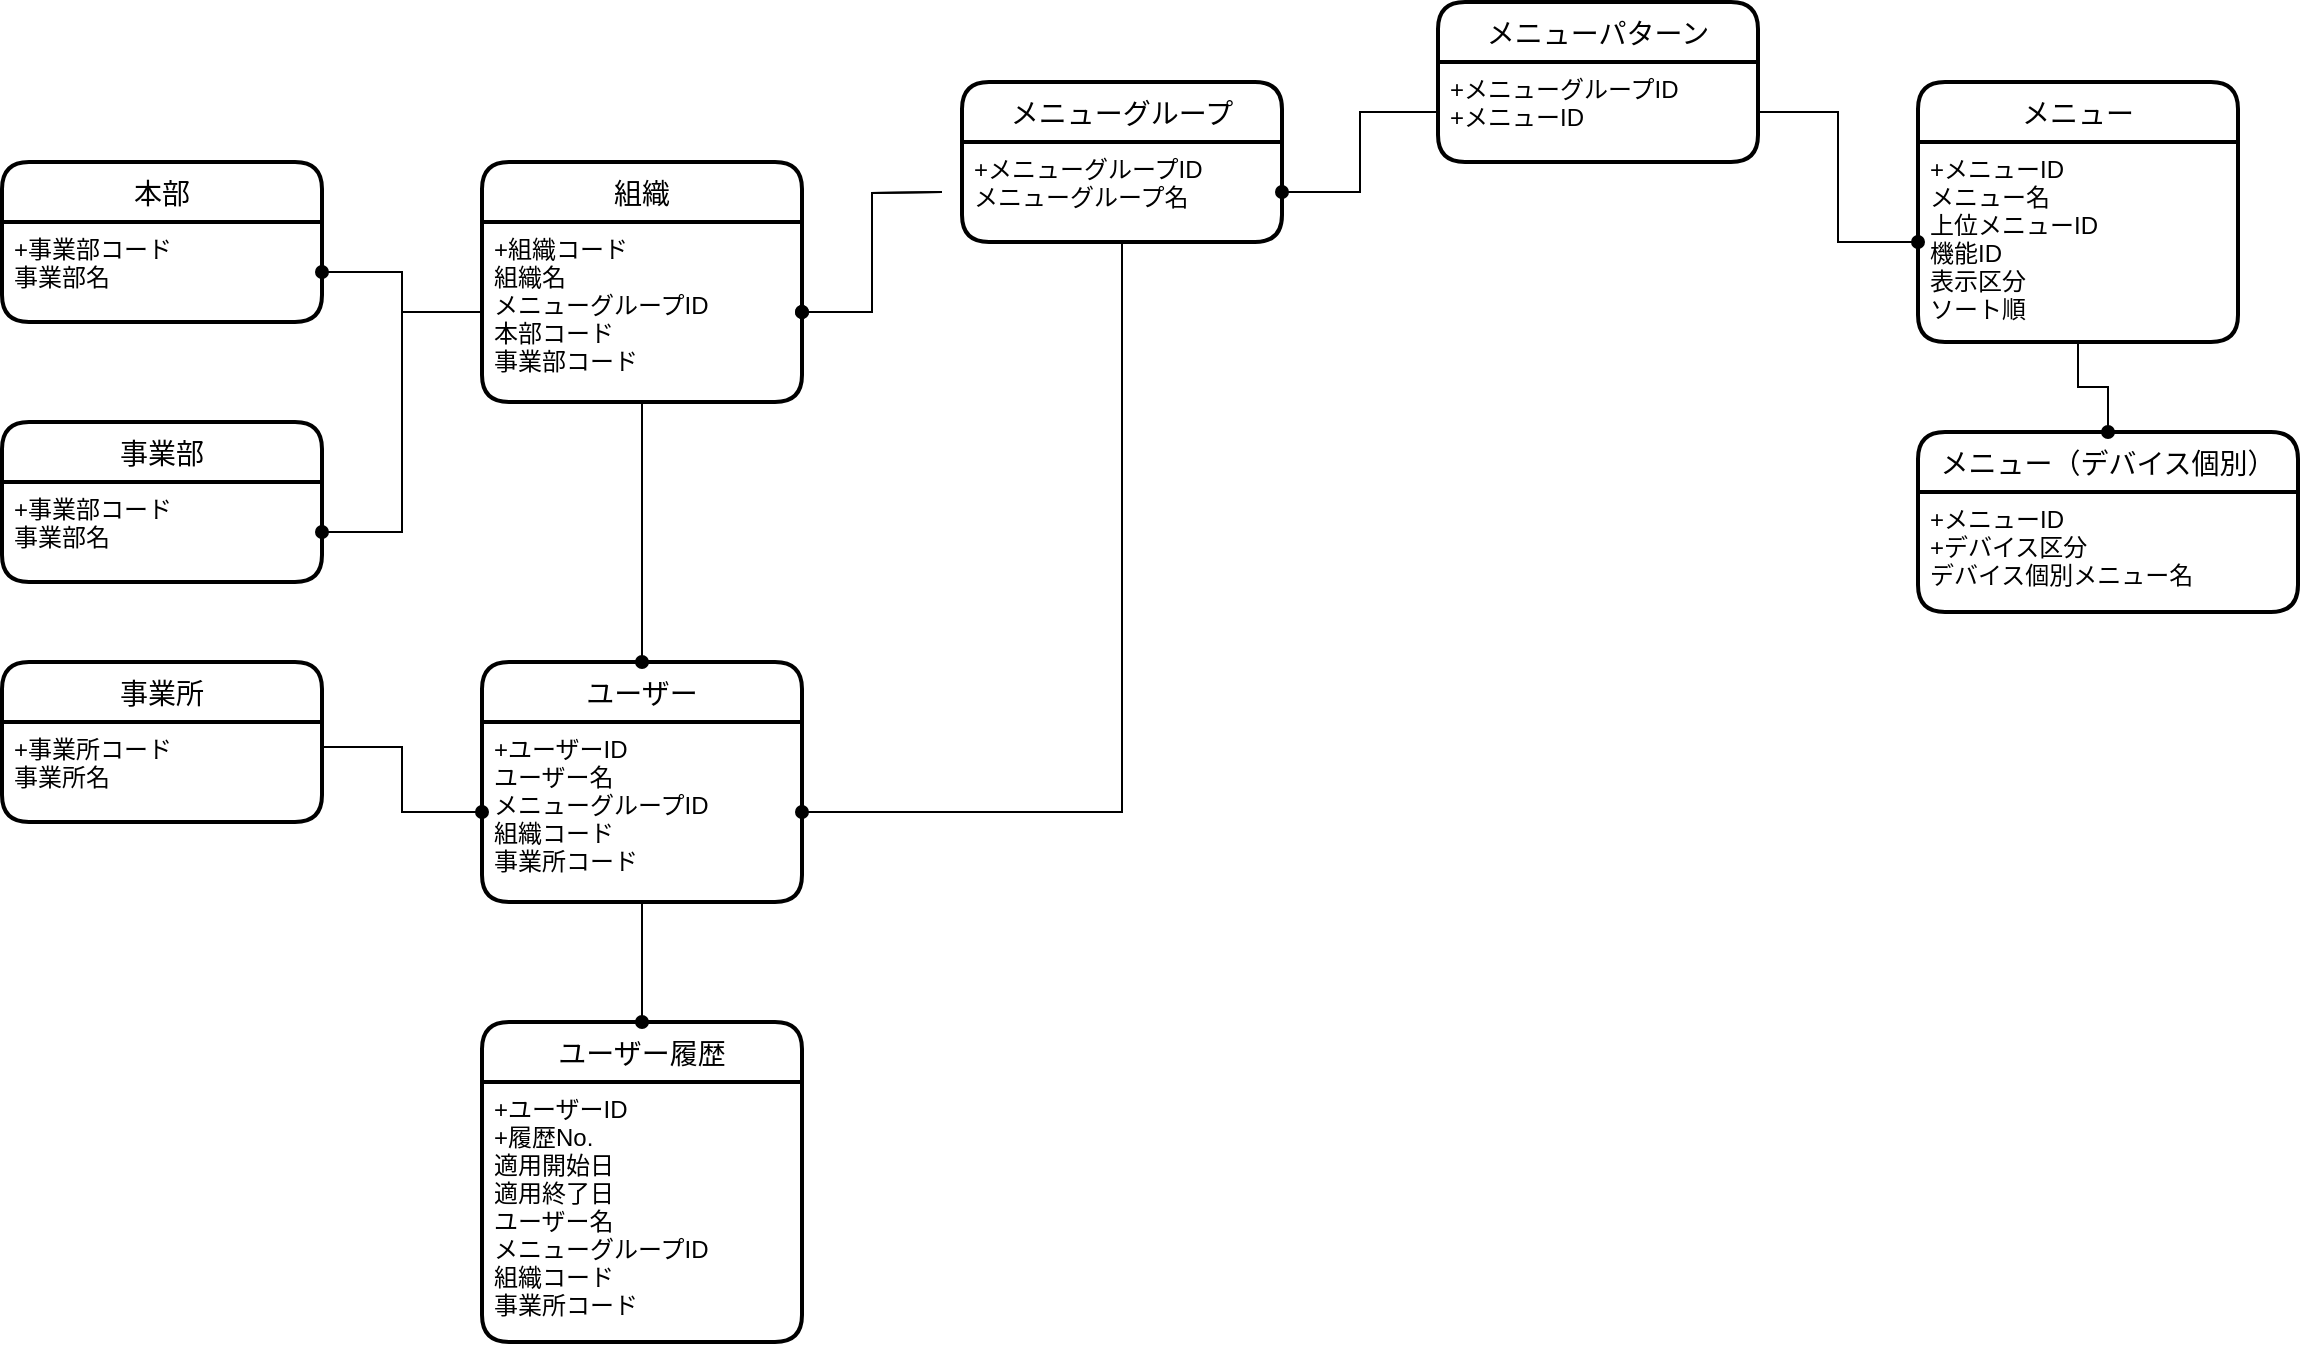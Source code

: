 <mxfile version="20.2.3" type="device" pages="2"><diagram name="案①" id="rTna6aVJ-NnH6U2KI-YC"><mxGraphModel dx="1022" dy="549" grid="1" gridSize="10" guides="1" tooltips="1" connect="1" arrows="1" fold="1" page="1" pageScale="1" pageWidth="1100" pageHeight="850" background="none" math="0" shadow="0"><root><mxCell id="yI4f0__wafmLisQauvjE-0"/><mxCell id="yI4f0__wafmLisQauvjE-1" parent="yI4f0__wafmLisQauvjE-0"/><mxCell id="yI4f0__wafmLisQauvjE-2" value="ユーザー履歴" style="swimlane;childLayout=stackLayout;horizontal=1;startSize=30;horizontalStack=0;rounded=1;fontSize=14;fontStyle=0;strokeWidth=2;resizeParent=0;resizeLast=1;shadow=0;dashed=0;align=center;gradientColor=none;" parent="yI4f0__wafmLisQauvjE-1" vertex="1"><mxGeometry x="280" y="630" width="160" height="160" as="geometry"><mxRectangle x="20" y="120" width="80" height="30" as="alternateBounds"/></mxGeometry></mxCell><mxCell id="yI4f0__wafmLisQauvjE-3" value="+ユーザーID&#10;+履歴No.&#10;適用開始日&#10;適用終了日&#10;ユーザー名&#10;メニューグループID&#10;組織コード&#10;事業所コード&#10;" style="align=left;strokeColor=none;fillColor=none;spacingLeft=4;fontSize=12;verticalAlign=top;resizable=0;rotatable=0;part=1;rounded=0;" parent="yI4f0__wafmLisQauvjE-2" vertex="1"><mxGeometry y="30" width="160" height="130" as="geometry"/></mxCell><mxCell id="yI4f0__wafmLisQauvjE-4" value="ユーザー" style="swimlane;childLayout=stackLayout;horizontal=1;startSize=30;horizontalStack=0;rounded=1;fontSize=14;fontStyle=0;strokeWidth=2;resizeParent=0;resizeLast=1;shadow=0;dashed=0;align=center;gradientColor=none;" parent="yI4f0__wafmLisQauvjE-1" vertex="1"><mxGeometry x="280" y="450" width="160" height="120" as="geometry"><mxRectangle x="20" y="120" width="80" height="30" as="alternateBounds"/></mxGeometry></mxCell><mxCell id="yI4f0__wafmLisQauvjE-5" value="+ユーザーID&#10;ユーザー名&#10;メニューグループID&#10;組織コード&#10;事業所コード" style="align=left;strokeColor=none;fillColor=none;spacingLeft=4;fontSize=12;verticalAlign=top;resizable=0;rotatable=0;part=1;rounded=0;" parent="yI4f0__wafmLisQauvjE-4" vertex="1"><mxGeometry y="30" width="160" height="90" as="geometry"/></mxCell><mxCell id="yI4f0__wafmLisQauvjE-6" value="組織" style="swimlane;childLayout=stackLayout;horizontal=1;startSize=30;horizontalStack=0;rounded=1;fontSize=14;fontStyle=0;strokeWidth=2;resizeParent=0;resizeLast=1;shadow=0;dashed=0;align=center;gradientColor=none;" parent="yI4f0__wafmLisQauvjE-1" vertex="1"><mxGeometry x="280" y="200" width="160" height="120" as="geometry"><mxRectangle x="20" y="120" width="80" height="30" as="alternateBounds"/></mxGeometry></mxCell><mxCell id="yI4f0__wafmLisQauvjE-7" value="+組織コード&#10;組織名&#10;メニューグループID&#10;本部コード&#10;事業部コード&#10;" style="align=left;strokeColor=none;fillColor=none;spacingLeft=4;fontSize=12;verticalAlign=top;resizable=0;rotatable=0;part=1;rounded=0;" parent="yI4f0__wafmLisQauvjE-6" vertex="1"><mxGeometry y="30" width="160" height="90" as="geometry"/></mxCell><mxCell id="yI4f0__wafmLisQauvjE-8" value="メニュー" style="swimlane;childLayout=stackLayout;horizontal=1;startSize=30;horizontalStack=0;rounded=1;fontSize=14;fontStyle=0;strokeWidth=2;resizeParent=0;resizeLast=1;shadow=0;dashed=0;align=center;gradientColor=none;" parent="yI4f0__wafmLisQauvjE-1" vertex="1"><mxGeometry x="998" y="160" width="160" height="130" as="geometry"><mxRectangle x="20" y="120" width="80" height="30" as="alternateBounds"/></mxGeometry></mxCell><mxCell id="yI4f0__wafmLisQauvjE-9" value="+メニューID&#10;メニュー名&#10;上位メニューID&#10;機能ID&#10;表示区分&#10;ソート順" style="align=left;strokeColor=none;fillColor=none;spacingLeft=4;fontSize=12;verticalAlign=top;resizable=0;rotatable=0;part=1;rounded=0;" parent="yI4f0__wafmLisQauvjE-8" vertex="1"><mxGeometry y="30" width="160" height="100" as="geometry"/></mxCell><mxCell id="yI4f0__wafmLisQauvjE-10" value="メニューグループ" style="swimlane;childLayout=stackLayout;horizontal=1;startSize=30;horizontalStack=0;rounded=1;fontSize=14;fontStyle=0;strokeWidth=2;resizeParent=0;resizeLast=1;shadow=0;dashed=0;align=center;noLabel=0;gradientColor=none;" parent="yI4f0__wafmLisQauvjE-1" vertex="1"><mxGeometry x="520" y="160" width="160" height="80" as="geometry"><mxRectangle x="20" y="120" width="80" height="30" as="alternateBounds"/></mxGeometry></mxCell><mxCell id="yI4f0__wafmLisQauvjE-11" value="+メニューグループID&#10;メニューグループ名" style="align=left;strokeColor=none;fillColor=none;spacingLeft=4;fontSize=12;verticalAlign=top;resizable=0;rotatable=0;part=1;rounded=0;" parent="yI4f0__wafmLisQauvjE-10" vertex="1"><mxGeometry y="30" width="160" height="50" as="geometry"/></mxCell><mxCell id="yI4f0__wafmLisQauvjE-12" style="edgeStyle=orthogonalEdgeStyle;rounded=0;orthogonalLoop=1;jettySize=auto;html=1;endArrow=oval;endFill=1;entryX=0;entryY=0.5;entryDx=0;entryDy=0;exitX=1;exitY=0.5;exitDx=0;exitDy=0;" parent="yI4f0__wafmLisQauvjE-1" source="yI4f0__wafmLisQauvjE-28" target="yI4f0__wafmLisQauvjE-9" edge="1"><mxGeometry relative="1" as="geometry"><mxPoint x="898" y="210" as="sourcePoint"/><mxPoint x="838" y="235" as="targetPoint"/></mxGeometry></mxCell><mxCell id="yI4f0__wafmLisQauvjE-13" style="edgeStyle=orthogonalEdgeStyle;rounded=0;orthogonalLoop=1;jettySize=auto;html=1;exitX=0.5;exitY=0;exitDx=0;exitDy=0;entryX=0.5;entryY=1;entryDx=0;entryDy=0;startArrow=oval;startFill=1;endArrow=none;endFill=0;" parent="yI4f0__wafmLisQauvjE-1" source="yI4f0__wafmLisQauvjE-4" target="yI4f0__wafmLisQauvjE-7" edge="1"><mxGeometry relative="1" as="geometry"/></mxCell><mxCell id="yI4f0__wafmLisQauvjE-14" style="edgeStyle=orthogonalEdgeStyle;rounded=0;orthogonalLoop=1;jettySize=auto;html=1;exitX=0.5;exitY=1;exitDx=0;exitDy=0;entryX=1;entryY=0.5;entryDx=0;entryDy=0;endArrow=oval;endFill=1;" parent="yI4f0__wafmLisQauvjE-1" source="yI4f0__wafmLisQauvjE-11" target="yI4f0__wafmLisQauvjE-5" edge="1"><mxGeometry relative="1" as="geometry"/></mxCell><mxCell id="yI4f0__wafmLisQauvjE-15" value="本部" style="swimlane;childLayout=stackLayout;horizontal=1;startSize=30;horizontalStack=0;rounded=1;fontSize=14;fontStyle=0;strokeWidth=2;resizeParent=0;resizeLast=1;shadow=0;dashed=0;align=center;gradientColor=none;" parent="yI4f0__wafmLisQauvjE-1" vertex="1"><mxGeometry x="40" y="200" width="160" height="80" as="geometry"><mxRectangle x="20" y="120" width="80" height="30" as="alternateBounds"/></mxGeometry></mxCell><mxCell id="yI4f0__wafmLisQauvjE-16" value="+事業部コード&#10;事業部名&#10;" style="align=left;strokeColor=none;fillColor=none;spacingLeft=4;fontSize=12;verticalAlign=top;resizable=0;rotatable=0;part=1;rounded=0;" parent="yI4f0__wafmLisQauvjE-15" vertex="1"><mxGeometry y="30" width="160" height="50" as="geometry"/></mxCell><mxCell id="yI4f0__wafmLisQauvjE-17" style="edgeStyle=orthogonalEdgeStyle;rounded=0;orthogonalLoop=1;jettySize=auto;html=1;endArrow=oval;endFill=1;exitX=0;exitY=0.5;exitDx=0;exitDy=0;entryX=1;entryY=0.5;entryDx=0;entryDy=0;" parent="yI4f0__wafmLisQauvjE-1" target="yI4f0__wafmLisQauvjE-7" edge="1"><mxGeometry relative="1" as="geometry"><mxPoint x="510" y="215" as="sourcePoint"/><mxPoint x="300" y="140" as="targetPoint"/></mxGeometry></mxCell><mxCell id="yI4f0__wafmLisQauvjE-18" value="事業部" style="swimlane;childLayout=stackLayout;horizontal=1;startSize=30;horizontalStack=0;rounded=1;fontSize=14;fontStyle=0;strokeWidth=2;resizeParent=0;resizeLast=1;shadow=0;dashed=0;align=center;gradientColor=none;" parent="yI4f0__wafmLisQauvjE-1" vertex="1"><mxGeometry x="40" y="330" width="160" height="80" as="geometry"><mxRectangle x="20" y="120" width="80" height="30" as="alternateBounds"/></mxGeometry></mxCell><mxCell id="yI4f0__wafmLisQauvjE-19" value="+事業部コード&#10;事業部名" style="align=left;strokeColor=none;fillColor=none;spacingLeft=4;fontSize=12;verticalAlign=top;resizable=0;rotatable=0;part=1;rounded=0;" parent="yI4f0__wafmLisQauvjE-18" vertex="1"><mxGeometry y="30" width="160" height="50" as="geometry"/></mxCell><mxCell id="yI4f0__wafmLisQauvjE-20" style="edgeStyle=orthogonalEdgeStyle;rounded=0;orthogonalLoop=1;jettySize=auto;html=1;endArrow=oval;endFill=1;exitX=0;exitY=0.5;exitDx=0;exitDy=0;entryX=1;entryY=0.5;entryDx=0;entryDy=0;" parent="yI4f0__wafmLisQauvjE-1" target="yI4f0__wafmLisQauvjE-7" edge="1"><mxGeometry relative="1" as="geometry"><mxPoint x="510" y="215" as="sourcePoint"/><mxPoint x="400" y="160" as="targetPoint"/></mxGeometry></mxCell><mxCell id="yI4f0__wafmLisQauvjE-21" value="事業所" style="swimlane;childLayout=stackLayout;horizontal=1;startSize=30;horizontalStack=0;rounded=1;fontSize=14;fontStyle=0;strokeWidth=2;resizeParent=0;resizeLast=1;shadow=0;dashed=0;align=center;gradientColor=none;" parent="yI4f0__wafmLisQauvjE-1" vertex="1"><mxGeometry x="40" y="450" width="160" height="80" as="geometry"><mxRectangle x="20" y="120" width="80" height="30" as="alternateBounds"/></mxGeometry></mxCell><mxCell id="yI4f0__wafmLisQauvjE-22" value="+事業所コード&#10;事業所名" style="align=left;strokeColor=none;fillColor=none;spacingLeft=4;fontSize=12;verticalAlign=top;resizable=0;rotatable=0;part=1;rounded=0;" parent="yI4f0__wafmLisQauvjE-21" vertex="1"><mxGeometry y="30" width="160" height="50" as="geometry"/></mxCell><mxCell id="yI4f0__wafmLisQauvjE-23" style="edgeStyle=orthogonalEdgeStyle;rounded=0;orthogonalLoop=1;jettySize=auto;html=1;entryX=1;entryY=0.25;entryDx=0;entryDy=0;startArrow=oval;startFill=1;endArrow=none;endFill=0;exitX=0;exitY=0.5;exitDx=0;exitDy=0;" parent="yI4f0__wafmLisQauvjE-1" source="yI4f0__wafmLisQauvjE-5" target="yI4f0__wafmLisQauvjE-22" edge="1"><mxGeometry relative="1" as="geometry"><mxPoint x="200" y="560" as="sourcePoint"/></mxGeometry></mxCell><mxCell id="yI4f0__wafmLisQauvjE-24" style="edgeStyle=orthogonalEdgeStyle;rounded=0;orthogonalLoop=1;jettySize=auto;html=1;startArrow=oval;startFill=1;endArrow=none;endFill=0;entryX=0;entryY=0.5;entryDx=0;entryDy=0;exitX=1;exitY=0.5;exitDx=0;exitDy=0;" parent="yI4f0__wafmLisQauvjE-1" source="yI4f0__wafmLisQauvjE-19" target="yI4f0__wafmLisQauvjE-7" edge="1"><mxGeometry relative="1" as="geometry"><mxPoint x="310" y="460" as="sourcePoint"/><mxPoint x="340" y="515" as="targetPoint"/></mxGeometry></mxCell><mxCell id="yI4f0__wafmLisQauvjE-25" style="edgeStyle=orthogonalEdgeStyle;rounded=0;orthogonalLoop=1;jettySize=auto;html=1;exitX=1;exitY=0.5;exitDx=0;exitDy=0;startArrow=oval;startFill=1;endArrow=none;endFill=0;entryX=0;entryY=0.5;entryDx=0;entryDy=0;" parent="yI4f0__wafmLisQauvjE-1" source="yI4f0__wafmLisQauvjE-16" target="yI4f0__wafmLisQauvjE-7" edge="1"><mxGeometry relative="1" as="geometry"><mxPoint x="130" y="420" as="sourcePoint"/><mxPoint x="510" y="365" as="targetPoint"/></mxGeometry></mxCell><mxCell id="yI4f0__wafmLisQauvjE-26" style="edgeStyle=orthogonalEdgeStyle;rounded=0;orthogonalLoop=1;jettySize=auto;html=1;exitX=0.5;exitY=0;exitDx=0;exitDy=0;entryX=0.5;entryY=1;entryDx=0;entryDy=0;startArrow=oval;startFill=1;endArrow=none;endFill=0;" parent="yI4f0__wafmLisQauvjE-1" source="yI4f0__wafmLisQauvjE-2" target="yI4f0__wafmLisQauvjE-5" edge="1"><mxGeometry relative="1" as="geometry"/></mxCell><mxCell id="yI4f0__wafmLisQauvjE-27" value="メニューパターン" style="swimlane;childLayout=stackLayout;horizontal=1;startSize=30;horizontalStack=0;rounded=1;fontSize=14;fontStyle=0;strokeWidth=2;resizeParent=0;resizeLast=1;shadow=0;dashed=0;align=center;noLabel=0;gradientColor=none;" parent="yI4f0__wafmLisQauvjE-1" vertex="1"><mxGeometry x="758" y="120" width="160" height="80" as="geometry"><mxRectangle x="20" y="120" width="80" height="30" as="alternateBounds"/></mxGeometry></mxCell><mxCell id="yI4f0__wafmLisQauvjE-28" value="+メニューグループID&#10;+メニューID" style="align=left;strokeColor=none;fillColor=none;spacingLeft=4;fontSize=12;verticalAlign=top;resizable=0;rotatable=0;part=1;rounded=0;" parent="yI4f0__wafmLisQauvjE-27" vertex="1"><mxGeometry y="30" width="160" height="50" as="geometry"/></mxCell><mxCell id="yI4f0__wafmLisQauvjE-29" style="edgeStyle=orthogonalEdgeStyle;rounded=0;orthogonalLoop=1;jettySize=auto;html=1;endArrow=none;endFill=0;entryX=0;entryY=0.5;entryDx=0;entryDy=0;exitX=1;exitY=0.5;exitDx=0;exitDy=0;startArrow=oval;startFill=1;" parent="yI4f0__wafmLisQauvjE-1" source="yI4f0__wafmLisQauvjE-11" target="yI4f0__wafmLisQauvjE-28" edge="1"><mxGeometry relative="1" as="geometry"><mxPoint x="798" y="360" as="sourcePoint"/><mxPoint x="878" y="390" as="targetPoint"/></mxGeometry></mxCell><mxCell id="2HIwvJiJuc8wDaGfFtsE-0" value="メニュー（デバイス個別）" style="swimlane;childLayout=stackLayout;horizontal=1;startSize=30;horizontalStack=0;rounded=1;fontSize=14;fontStyle=0;strokeWidth=2;resizeParent=0;resizeLast=1;shadow=0;dashed=0;align=center;gradientColor=none;" parent="yI4f0__wafmLisQauvjE-1" vertex="1"><mxGeometry x="998" y="335" width="190" height="90" as="geometry"><mxRectangle x="20" y="120" width="80" height="30" as="alternateBounds"/></mxGeometry></mxCell><mxCell id="2HIwvJiJuc8wDaGfFtsE-1" value="+メニューID&#10;+デバイス区分&#10;デバイス個別メニュー名" style="align=left;strokeColor=none;fillColor=none;spacingLeft=4;fontSize=12;verticalAlign=top;resizable=0;rotatable=0;part=1;rounded=0;" parent="2HIwvJiJuc8wDaGfFtsE-0" vertex="1"><mxGeometry y="30" width="190" height="60" as="geometry"/></mxCell><mxCell id="2HIwvJiJuc8wDaGfFtsE-2" style="edgeStyle=orthogonalEdgeStyle;rounded=0;orthogonalLoop=1;jettySize=auto;html=1;exitX=0.5;exitY=1;exitDx=0;exitDy=0;entryX=0.5;entryY=0;entryDx=0;entryDy=0;startArrow=none;startFill=0;endArrow=oval;endFill=1;" parent="yI4f0__wafmLisQauvjE-1" source="yI4f0__wafmLisQauvjE-9" target="2HIwvJiJuc8wDaGfFtsE-0" edge="1"><mxGeometry relative="1" as="geometry"/></mxCell></root></mxGraphModel></diagram><diagram name="案②" id="IJj7DzQD_XlEoQiDsWMD"><mxGraphModel dx="1459" dy="784" grid="1" gridSize="10" guides="1" tooltips="1" connect="1" arrows="1" fold="1" page="1" pageScale="1" pageWidth="1100" pageHeight="850" background="none" math="0" shadow="0"><root><mxCell id="lCszixpd0UBQlBEUDDqb-0"/><mxCell id="lCszixpd0UBQlBEUDDqb-1" parent="lCszixpd0UBQlBEUDDqb-0"/><mxCell id="lCszixpd0UBQlBEUDDqb-2" value="ユーザー履歴" style="swimlane;childLayout=stackLayout;horizontal=1;startSize=30;horizontalStack=0;rounded=1;fontSize=14;fontStyle=0;strokeWidth=2;resizeParent=0;resizeLast=1;shadow=0;dashed=0;align=center;gradientColor=none;" vertex="1" parent="lCszixpd0UBQlBEUDDqb-1"><mxGeometry x="280" y="600" width="160" height="140" as="geometry"><mxRectangle x="20" y="120" width="80" height="30" as="alternateBounds"/></mxGeometry></mxCell><mxCell id="lCszixpd0UBQlBEUDDqb-3" value="+ユーザーID&#10;+履歴No.&#10;適用開始日&#10;適用終了日&#10;ユーザー名&#10;組織コード&#10;事業所コード&#10;" style="align=left;strokeColor=none;fillColor=none;spacingLeft=4;fontSize=12;verticalAlign=top;resizable=0;rotatable=0;part=1;rounded=0;" vertex="1" parent="lCszixpd0UBQlBEUDDqb-2"><mxGeometry y="30" width="160" height="110" as="geometry"/></mxCell><mxCell id="lCszixpd0UBQlBEUDDqb-4" value="ユーザー" style="swimlane;childLayout=stackLayout;horizontal=1;startSize=30;horizontalStack=0;rounded=1;fontSize=14;fontStyle=0;strokeWidth=2;resizeParent=0;resizeLast=1;shadow=0;dashed=0;align=center;gradientColor=none;" vertex="1" parent="lCszixpd0UBQlBEUDDqb-1"><mxGeometry x="280" y="450" width="160" height="100" as="geometry"><mxRectangle x="20" y="120" width="80" height="30" as="alternateBounds"/></mxGeometry></mxCell><mxCell id="lCszixpd0UBQlBEUDDqb-5" value="+ユーザーID&#10;ユーザー名&#10;組織コード&#10;事業所コード" style="align=left;strokeColor=none;fillColor=none;spacingLeft=4;fontSize=12;verticalAlign=top;resizable=0;rotatable=0;part=1;rounded=0;" vertex="1" parent="lCszixpd0UBQlBEUDDqb-4"><mxGeometry y="30" width="160" height="70" as="geometry"/></mxCell><mxCell id="lCszixpd0UBQlBEUDDqb-6" value="組織" style="swimlane;childLayout=stackLayout;horizontal=1;startSize=30;horizontalStack=0;rounded=1;fontSize=14;fontStyle=0;strokeWidth=2;resizeParent=0;resizeLast=1;shadow=0;dashed=0;align=center;gradientColor=none;" vertex="1" parent="lCszixpd0UBQlBEUDDqb-1"><mxGeometry x="280" y="200" width="160" height="100" as="geometry"><mxRectangle x="20" y="120" width="80" height="30" as="alternateBounds"/></mxGeometry></mxCell><mxCell id="lCszixpd0UBQlBEUDDqb-7" value="+組織コード&#10;組織名&#10;本部コード&#10;事業部コード&#10;" style="align=left;strokeColor=none;fillColor=none;spacingLeft=4;fontSize=12;verticalAlign=top;resizable=0;rotatable=0;part=1;rounded=0;" vertex="1" parent="lCszixpd0UBQlBEUDDqb-6"><mxGeometry y="30" width="160" height="70" as="geometry"/></mxCell><mxCell id="lCszixpd0UBQlBEUDDqb-8" value="メニュー" style="swimlane;childLayout=stackLayout;horizontal=1;startSize=30;horizontalStack=0;rounded=1;fontSize=14;fontStyle=0;strokeWidth=2;resizeParent=0;resizeLast=1;shadow=0;dashed=0;align=center;gradientColor=none;" vertex="1" parent="lCszixpd0UBQlBEUDDqb-1"><mxGeometry x="998" y="160" width="160" height="130" as="geometry"><mxRectangle x="20" y="120" width="80" height="30" as="alternateBounds"/></mxGeometry></mxCell><mxCell id="lCszixpd0UBQlBEUDDqb-9" value="+メニューID&#10;メニュー名&#10;上位メニューID&#10;機能ID&#10;表示区分&#10;ソート順" style="align=left;strokeColor=none;fillColor=none;spacingLeft=4;fontSize=12;verticalAlign=top;resizable=0;rotatable=0;part=1;rounded=0;" vertex="1" parent="lCszixpd0UBQlBEUDDqb-8"><mxGeometry y="30" width="160" height="100" as="geometry"/></mxCell><mxCell id="lCszixpd0UBQlBEUDDqb-10" value="メニューグループ" style="swimlane;childLayout=stackLayout;horizontal=1;startSize=30;horizontalStack=0;rounded=1;fontSize=14;fontStyle=0;strokeWidth=2;resizeParent=0;resizeLast=1;shadow=0;dashed=0;align=center;noLabel=0;gradientColor=none;" vertex="1" parent="lCszixpd0UBQlBEUDDqb-1"><mxGeometry x="520" y="160" width="160" height="110" as="geometry"><mxRectangle x="20" y="120" width="80" height="30" as="alternateBounds"/></mxGeometry></mxCell><mxCell id="lCszixpd0UBQlBEUDDqb-11" value="+メニューグループID&#10;メニューグループ名&#10;本部コード&#10;事業部コード&#10;ユーザーID" style="align=left;strokeColor=none;fillColor=none;spacingLeft=4;fontSize=12;verticalAlign=top;resizable=0;rotatable=0;part=1;rounded=0;" vertex="1" parent="lCszixpd0UBQlBEUDDqb-10"><mxGeometry y="30" width="160" height="80" as="geometry"/></mxCell><mxCell id="lCszixpd0UBQlBEUDDqb-12" style="edgeStyle=orthogonalEdgeStyle;rounded=0;orthogonalLoop=1;jettySize=auto;html=1;endArrow=oval;endFill=1;entryX=0;entryY=0.5;entryDx=0;entryDy=0;exitX=1;exitY=0.5;exitDx=0;exitDy=0;" edge="1" parent="lCszixpd0UBQlBEUDDqb-1" source="lCszixpd0UBQlBEUDDqb-28" target="lCszixpd0UBQlBEUDDqb-9"><mxGeometry relative="1" as="geometry"><mxPoint x="898" y="210" as="sourcePoint"/><mxPoint x="838" y="235" as="targetPoint"/></mxGeometry></mxCell><mxCell id="lCszixpd0UBQlBEUDDqb-13" style="edgeStyle=orthogonalEdgeStyle;rounded=0;orthogonalLoop=1;jettySize=auto;html=1;exitX=0.5;exitY=0;exitDx=0;exitDy=0;entryX=0.5;entryY=1;entryDx=0;entryDy=0;startArrow=oval;startFill=1;endArrow=none;endFill=0;" edge="1" parent="lCszixpd0UBQlBEUDDqb-1" source="lCszixpd0UBQlBEUDDqb-4" target="lCszixpd0UBQlBEUDDqb-7"><mxGeometry relative="1" as="geometry"/></mxCell><mxCell id="lCszixpd0UBQlBEUDDqb-14" style="edgeStyle=orthogonalEdgeStyle;rounded=0;orthogonalLoop=1;jettySize=auto;html=1;exitX=0.5;exitY=1;exitDx=0;exitDy=0;entryX=1;entryY=0.5;entryDx=0;entryDy=0;endArrow=oval;endFill=1;" edge="1" parent="lCszixpd0UBQlBEUDDqb-1" source="lCszixpd0UBQlBEUDDqb-11" target="lCszixpd0UBQlBEUDDqb-5"><mxGeometry relative="1" as="geometry"/></mxCell><mxCell id="lCszixpd0UBQlBEUDDqb-15" value="本部" style="swimlane;childLayout=stackLayout;horizontal=1;startSize=30;horizontalStack=0;rounded=1;fontSize=14;fontStyle=0;strokeWidth=2;resizeParent=0;resizeLast=1;shadow=0;dashed=0;align=center;gradientColor=none;" vertex="1" parent="lCszixpd0UBQlBEUDDqb-1"><mxGeometry x="40" y="200" width="160" height="80" as="geometry"><mxRectangle x="20" y="120" width="80" height="30" as="alternateBounds"/></mxGeometry></mxCell><mxCell id="lCszixpd0UBQlBEUDDqb-16" value="+事業部コード&#10;事業部名&#10;" style="align=left;strokeColor=none;fillColor=none;spacingLeft=4;fontSize=12;verticalAlign=top;resizable=0;rotatable=0;part=1;rounded=0;" vertex="1" parent="lCszixpd0UBQlBEUDDqb-15"><mxGeometry y="30" width="160" height="50" as="geometry"/></mxCell><mxCell id="lCszixpd0UBQlBEUDDqb-17" style="edgeStyle=orthogonalEdgeStyle;rounded=0;orthogonalLoop=1;jettySize=auto;html=1;endArrow=oval;endFill=1;exitX=0;exitY=0.5;exitDx=0;exitDy=0;entryX=1;entryY=0.5;entryDx=0;entryDy=0;" edge="1" parent="lCszixpd0UBQlBEUDDqb-1" target="lCszixpd0UBQlBEUDDqb-7"><mxGeometry relative="1" as="geometry"><mxPoint x="510" y="230" as="sourcePoint"/><mxPoint x="300" y="140" as="targetPoint"/></mxGeometry></mxCell><mxCell id="lCszixpd0UBQlBEUDDqb-18" value="事業部" style="swimlane;childLayout=stackLayout;horizontal=1;startSize=30;horizontalStack=0;rounded=1;fontSize=14;fontStyle=0;strokeWidth=2;resizeParent=0;resizeLast=1;shadow=0;dashed=0;align=center;gradientColor=none;" vertex="1" parent="lCszixpd0UBQlBEUDDqb-1"><mxGeometry x="40" y="330" width="160" height="80" as="geometry"><mxRectangle x="20" y="120" width="80" height="30" as="alternateBounds"/></mxGeometry></mxCell><mxCell id="lCszixpd0UBQlBEUDDqb-19" value="+事業部コード&#10;事業部名" style="align=left;strokeColor=none;fillColor=none;spacingLeft=4;fontSize=12;verticalAlign=top;resizable=0;rotatable=0;part=1;rounded=0;" vertex="1" parent="lCszixpd0UBQlBEUDDqb-18"><mxGeometry y="30" width="160" height="50" as="geometry"/></mxCell><mxCell id="lCszixpd0UBQlBEUDDqb-20" style="edgeStyle=orthogonalEdgeStyle;rounded=0;orthogonalLoop=1;jettySize=auto;html=1;endArrow=oval;endFill=1;exitX=0;exitY=0.5;exitDx=0;exitDy=0;entryX=1;entryY=0.5;entryDx=0;entryDy=0;" edge="1" parent="lCszixpd0UBQlBEUDDqb-1" target="lCszixpd0UBQlBEUDDqb-7"><mxGeometry relative="1" as="geometry"><mxPoint x="510" y="230" as="sourcePoint"/><mxPoint x="400" y="160" as="targetPoint"/></mxGeometry></mxCell><mxCell id="lCszixpd0UBQlBEUDDqb-21" value="事業所" style="swimlane;childLayout=stackLayout;horizontal=1;startSize=30;horizontalStack=0;rounded=1;fontSize=14;fontStyle=0;strokeWidth=2;resizeParent=0;resizeLast=1;shadow=0;dashed=0;align=center;gradientColor=none;" vertex="1" parent="lCszixpd0UBQlBEUDDqb-1"><mxGeometry x="40" y="450" width="160" height="80" as="geometry"><mxRectangle x="20" y="120" width="80" height="30" as="alternateBounds"/></mxGeometry></mxCell><mxCell id="lCszixpd0UBQlBEUDDqb-22" value="+事業所コード&#10;事業所名" style="align=left;strokeColor=none;fillColor=none;spacingLeft=4;fontSize=12;verticalAlign=top;resizable=0;rotatable=0;part=1;rounded=0;" vertex="1" parent="lCszixpd0UBQlBEUDDqb-21"><mxGeometry y="30" width="160" height="50" as="geometry"/></mxCell><mxCell id="lCszixpd0UBQlBEUDDqb-23" style="edgeStyle=orthogonalEdgeStyle;rounded=0;orthogonalLoop=1;jettySize=auto;html=1;entryX=1;entryY=0.25;entryDx=0;entryDy=0;startArrow=oval;startFill=1;endArrow=none;endFill=0;exitX=0;exitY=0.5;exitDx=0;exitDy=0;" edge="1" parent="lCszixpd0UBQlBEUDDqb-1" source="lCszixpd0UBQlBEUDDqb-5" target="lCszixpd0UBQlBEUDDqb-22"><mxGeometry relative="1" as="geometry"><mxPoint x="200" y="560" as="sourcePoint"/></mxGeometry></mxCell><mxCell id="lCszixpd0UBQlBEUDDqb-24" style="edgeStyle=orthogonalEdgeStyle;rounded=0;orthogonalLoop=1;jettySize=auto;html=1;startArrow=oval;startFill=1;endArrow=none;endFill=0;entryX=0;entryY=0.5;entryDx=0;entryDy=0;exitX=1;exitY=0.5;exitDx=0;exitDy=0;" edge="1" parent="lCszixpd0UBQlBEUDDqb-1" source="lCszixpd0UBQlBEUDDqb-19" target="lCszixpd0UBQlBEUDDqb-7"><mxGeometry relative="1" as="geometry"><mxPoint x="310" y="460" as="sourcePoint"/><mxPoint x="340" y="515" as="targetPoint"/></mxGeometry></mxCell><mxCell id="lCszixpd0UBQlBEUDDqb-25" style="edgeStyle=orthogonalEdgeStyle;rounded=0;orthogonalLoop=1;jettySize=auto;html=1;exitX=1;exitY=0.5;exitDx=0;exitDy=0;startArrow=oval;startFill=1;endArrow=none;endFill=0;entryX=0;entryY=0.5;entryDx=0;entryDy=0;" edge="1" parent="lCszixpd0UBQlBEUDDqb-1" source="lCszixpd0UBQlBEUDDqb-16" target="lCszixpd0UBQlBEUDDqb-7"><mxGeometry relative="1" as="geometry"><mxPoint x="130" y="420" as="sourcePoint"/><mxPoint x="510" y="365" as="targetPoint"/></mxGeometry></mxCell><mxCell id="lCszixpd0UBQlBEUDDqb-26" style="edgeStyle=orthogonalEdgeStyle;rounded=0;orthogonalLoop=1;jettySize=auto;html=1;exitX=0.5;exitY=0;exitDx=0;exitDy=0;entryX=0.5;entryY=1;entryDx=0;entryDy=0;startArrow=oval;startFill=1;endArrow=none;endFill=0;" edge="1" parent="lCszixpd0UBQlBEUDDqb-1" source="lCszixpd0UBQlBEUDDqb-2" target="lCszixpd0UBQlBEUDDqb-5"><mxGeometry relative="1" as="geometry"/></mxCell><mxCell id="lCszixpd0UBQlBEUDDqb-27" value="メニューパターン" style="swimlane;childLayout=stackLayout;horizontal=1;startSize=30;horizontalStack=0;rounded=1;fontSize=14;fontStyle=0;strokeWidth=2;resizeParent=0;resizeLast=1;shadow=0;dashed=0;align=center;noLabel=0;gradientColor=none;" vertex="1" parent="lCszixpd0UBQlBEUDDqb-1"><mxGeometry x="758" y="120" width="160" height="80" as="geometry"><mxRectangle x="20" y="120" width="80" height="30" as="alternateBounds"/></mxGeometry></mxCell><mxCell id="lCszixpd0UBQlBEUDDqb-28" value="+メニューグループID&#10;+メニューID" style="align=left;strokeColor=none;fillColor=none;spacingLeft=4;fontSize=12;verticalAlign=top;resizable=0;rotatable=0;part=1;rounded=0;" vertex="1" parent="lCszixpd0UBQlBEUDDqb-27"><mxGeometry y="30" width="160" height="50" as="geometry"/></mxCell><mxCell id="lCszixpd0UBQlBEUDDqb-29" style="edgeStyle=orthogonalEdgeStyle;rounded=0;orthogonalLoop=1;jettySize=auto;html=1;endArrow=none;endFill=0;entryX=0;entryY=0.5;entryDx=0;entryDy=0;exitX=1;exitY=0.5;exitDx=0;exitDy=0;startArrow=oval;startFill=1;" edge="1" parent="lCszixpd0UBQlBEUDDqb-1" source="lCszixpd0UBQlBEUDDqb-11" target="lCszixpd0UBQlBEUDDqb-28"><mxGeometry relative="1" as="geometry"><mxPoint x="798" y="360" as="sourcePoint"/><mxPoint x="878" y="390" as="targetPoint"/></mxGeometry></mxCell><mxCell id="lCszixpd0UBQlBEUDDqb-30" value="メニュー（デバイス個別）" style="swimlane;childLayout=stackLayout;horizontal=1;startSize=30;horizontalStack=0;rounded=1;fontSize=14;fontStyle=0;strokeWidth=2;resizeParent=0;resizeLast=1;shadow=0;dashed=0;align=center;gradientColor=none;" vertex="1" parent="lCszixpd0UBQlBEUDDqb-1"><mxGeometry x="998" y="335" width="190" height="90" as="geometry"><mxRectangle x="20" y="120" width="80" height="30" as="alternateBounds"/></mxGeometry></mxCell><mxCell id="lCszixpd0UBQlBEUDDqb-31" value="+メニューID&#10;+デバイス区分&#10;デバイス個別メニュー名" style="align=left;strokeColor=none;fillColor=none;spacingLeft=4;fontSize=12;verticalAlign=top;resizable=0;rotatable=0;part=1;rounded=0;" vertex="1" parent="lCszixpd0UBQlBEUDDqb-30"><mxGeometry y="30" width="190" height="60" as="geometry"/></mxCell><mxCell id="lCszixpd0UBQlBEUDDqb-32" style="edgeStyle=orthogonalEdgeStyle;rounded=0;orthogonalLoop=1;jettySize=auto;html=1;exitX=0.5;exitY=1;exitDx=0;exitDy=0;entryX=0.5;entryY=0;entryDx=0;entryDy=0;startArrow=none;startFill=0;endArrow=oval;endFill=1;" edge="1" parent="lCszixpd0UBQlBEUDDqb-1" source="lCszixpd0UBQlBEUDDqb-9" target="lCszixpd0UBQlBEUDDqb-30"><mxGeometry relative="1" as="geometry"/></mxCell></root></mxGraphModel></diagram></mxfile>